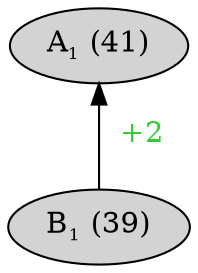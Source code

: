digraph "Protocol_C2_C1"{
rankdir="BT"
1 [label=<A<sub><font point-size="10">1</font></sub> (41)>, style="filled", fillcolor="lightgray"]
2 [label=<B<sub><font point-size="10">1</font></sub> (39)>, style="filled", fillcolor="lightgray"]
2 -> 1 [label=<  <font color="limegreen">+2</font>  >]
}
